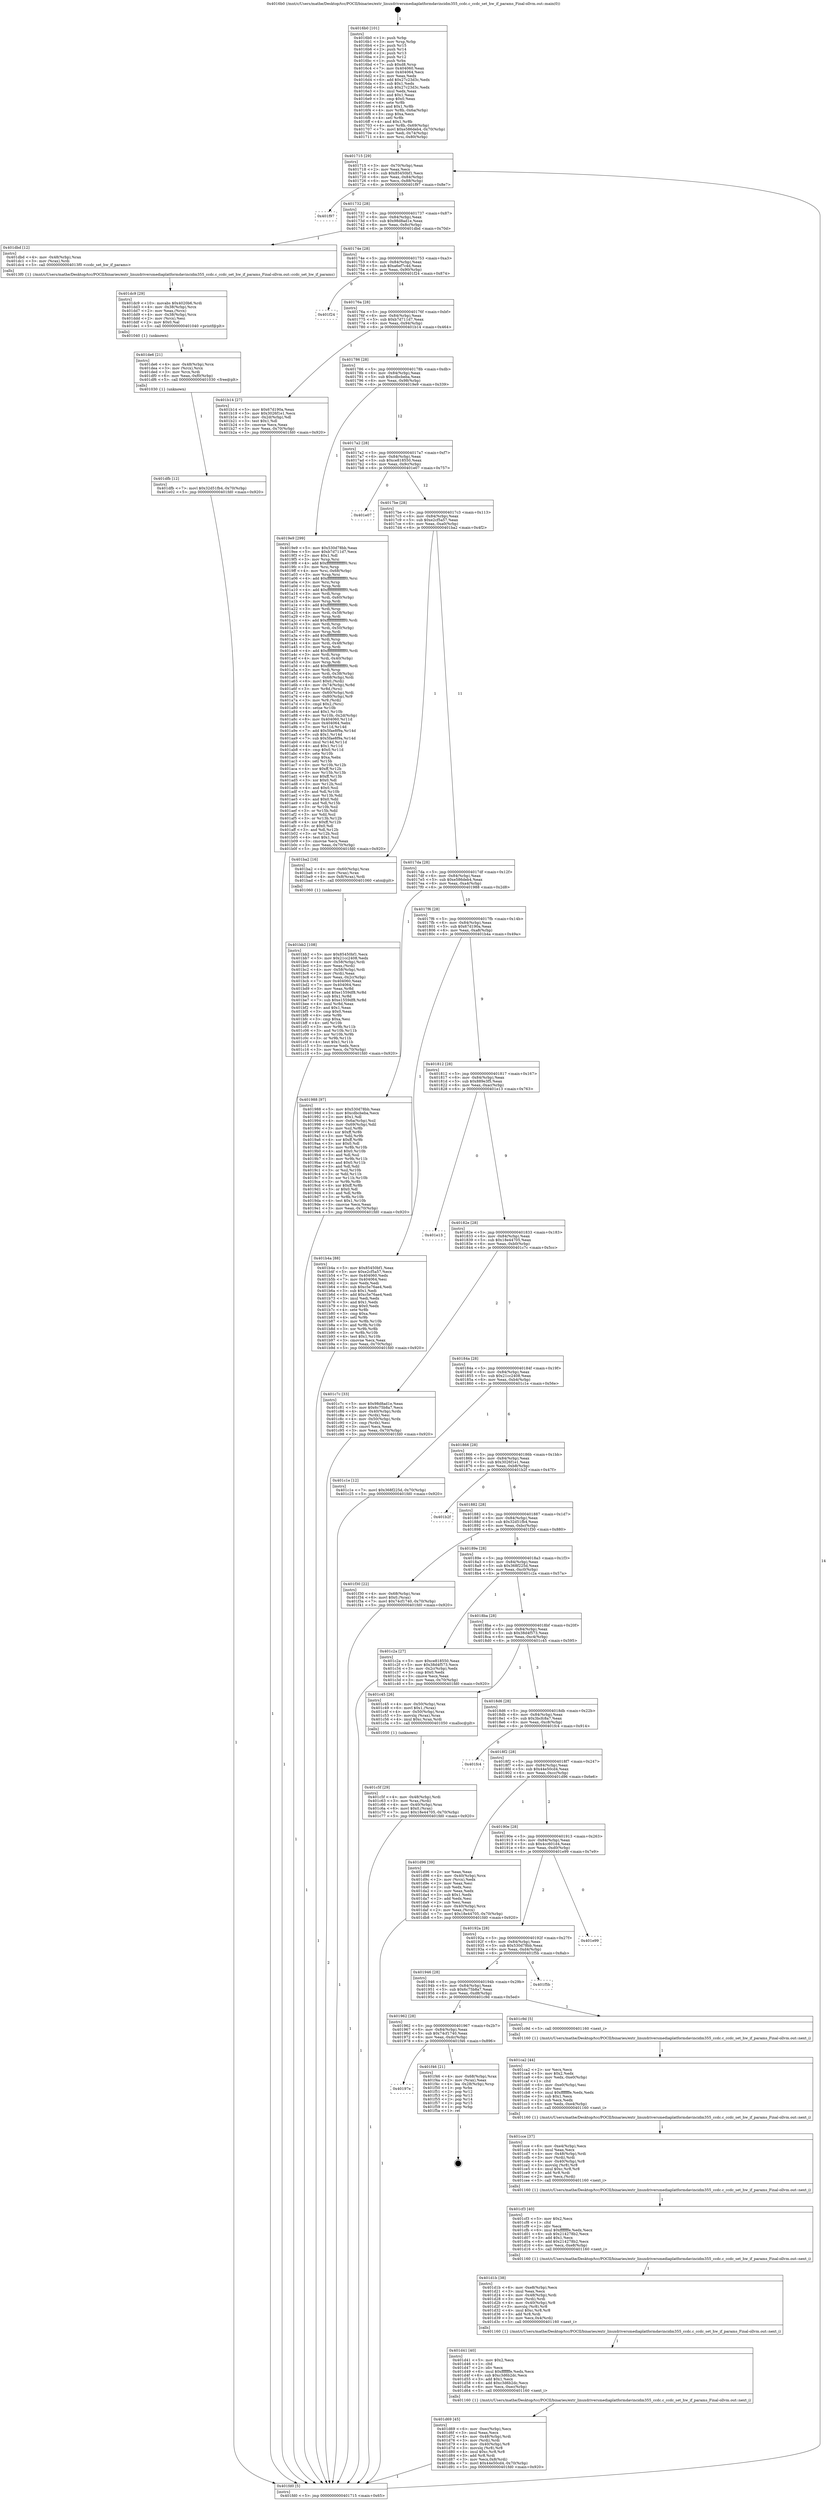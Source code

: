 digraph "0x4016b0" {
  label = "0x4016b0 (/mnt/c/Users/mathe/Desktop/tcc/POCII/binaries/extr_linuxdriversmediaplatformdavincidm355_ccdc.c_ccdc_set_hw_if_params_Final-ollvm.out::main(0))"
  labelloc = "t"
  node[shape=record]

  Entry [label="",width=0.3,height=0.3,shape=circle,fillcolor=black,style=filled]
  "0x401715" [label="{
     0x401715 [29]\l
     | [instrs]\l
     &nbsp;&nbsp;0x401715 \<+3\>: mov -0x70(%rbp),%eax\l
     &nbsp;&nbsp;0x401718 \<+2\>: mov %eax,%ecx\l
     &nbsp;&nbsp;0x40171a \<+6\>: sub $0x85450bf1,%ecx\l
     &nbsp;&nbsp;0x401720 \<+6\>: mov %eax,-0x84(%rbp)\l
     &nbsp;&nbsp;0x401726 \<+6\>: mov %ecx,-0x88(%rbp)\l
     &nbsp;&nbsp;0x40172c \<+6\>: je 0000000000401f97 \<main+0x8e7\>\l
  }"]
  "0x401f97" [label="{
     0x401f97\l
  }", style=dashed]
  "0x401732" [label="{
     0x401732 [28]\l
     | [instrs]\l
     &nbsp;&nbsp;0x401732 \<+5\>: jmp 0000000000401737 \<main+0x87\>\l
     &nbsp;&nbsp;0x401737 \<+6\>: mov -0x84(%rbp),%eax\l
     &nbsp;&nbsp;0x40173d \<+5\>: sub $0x98d8ad1e,%eax\l
     &nbsp;&nbsp;0x401742 \<+6\>: mov %eax,-0x8c(%rbp)\l
     &nbsp;&nbsp;0x401748 \<+6\>: je 0000000000401dbd \<main+0x70d\>\l
  }"]
  Exit [label="",width=0.3,height=0.3,shape=circle,fillcolor=black,style=filled,peripheries=2]
  "0x401dbd" [label="{
     0x401dbd [12]\l
     | [instrs]\l
     &nbsp;&nbsp;0x401dbd \<+4\>: mov -0x48(%rbp),%rax\l
     &nbsp;&nbsp;0x401dc1 \<+3\>: mov (%rax),%rdi\l
     &nbsp;&nbsp;0x401dc4 \<+5\>: call 00000000004013f0 \<ccdc_set_hw_if_params\>\l
     | [calls]\l
     &nbsp;&nbsp;0x4013f0 \{1\} (/mnt/c/Users/mathe/Desktop/tcc/POCII/binaries/extr_linuxdriversmediaplatformdavincidm355_ccdc.c_ccdc_set_hw_if_params_Final-ollvm.out::ccdc_set_hw_if_params)\l
  }"]
  "0x40174e" [label="{
     0x40174e [28]\l
     | [instrs]\l
     &nbsp;&nbsp;0x40174e \<+5\>: jmp 0000000000401753 \<main+0xa3\>\l
     &nbsp;&nbsp;0x401753 \<+6\>: mov -0x84(%rbp),%eax\l
     &nbsp;&nbsp;0x401759 \<+5\>: sub $0xa6ef7c4d,%eax\l
     &nbsp;&nbsp;0x40175e \<+6\>: mov %eax,-0x90(%rbp)\l
     &nbsp;&nbsp;0x401764 \<+6\>: je 0000000000401f24 \<main+0x874\>\l
  }"]
  "0x40197e" [label="{
     0x40197e\l
  }", style=dashed]
  "0x401f24" [label="{
     0x401f24\l
  }", style=dashed]
  "0x40176a" [label="{
     0x40176a [28]\l
     | [instrs]\l
     &nbsp;&nbsp;0x40176a \<+5\>: jmp 000000000040176f \<main+0xbf\>\l
     &nbsp;&nbsp;0x40176f \<+6\>: mov -0x84(%rbp),%eax\l
     &nbsp;&nbsp;0x401775 \<+5\>: sub $0xb7d711d7,%eax\l
     &nbsp;&nbsp;0x40177a \<+6\>: mov %eax,-0x94(%rbp)\l
     &nbsp;&nbsp;0x401780 \<+6\>: je 0000000000401b14 \<main+0x464\>\l
  }"]
  "0x401f46" [label="{
     0x401f46 [21]\l
     | [instrs]\l
     &nbsp;&nbsp;0x401f46 \<+4\>: mov -0x68(%rbp),%rax\l
     &nbsp;&nbsp;0x401f4a \<+2\>: mov (%rax),%eax\l
     &nbsp;&nbsp;0x401f4c \<+4\>: lea -0x28(%rbp),%rsp\l
     &nbsp;&nbsp;0x401f50 \<+1\>: pop %rbx\l
     &nbsp;&nbsp;0x401f51 \<+2\>: pop %r12\l
     &nbsp;&nbsp;0x401f53 \<+2\>: pop %r13\l
     &nbsp;&nbsp;0x401f55 \<+2\>: pop %r14\l
     &nbsp;&nbsp;0x401f57 \<+2\>: pop %r15\l
     &nbsp;&nbsp;0x401f59 \<+1\>: pop %rbp\l
     &nbsp;&nbsp;0x401f5a \<+1\>: ret\l
  }"]
  "0x401b14" [label="{
     0x401b14 [27]\l
     | [instrs]\l
     &nbsp;&nbsp;0x401b14 \<+5\>: mov $0x67d190a,%eax\l
     &nbsp;&nbsp;0x401b19 \<+5\>: mov $0x3026f1e1,%ecx\l
     &nbsp;&nbsp;0x401b1e \<+3\>: mov -0x2d(%rbp),%dl\l
     &nbsp;&nbsp;0x401b21 \<+3\>: test $0x1,%dl\l
     &nbsp;&nbsp;0x401b24 \<+3\>: cmovne %ecx,%eax\l
     &nbsp;&nbsp;0x401b27 \<+3\>: mov %eax,-0x70(%rbp)\l
     &nbsp;&nbsp;0x401b2a \<+5\>: jmp 0000000000401fd0 \<main+0x920\>\l
  }"]
  "0x401786" [label="{
     0x401786 [28]\l
     | [instrs]\l
     &nbsp;&nbsp;0x401786 \<+5\>: jmp 000000000040178b \<main+0xdb\>\l
     &nbsp;&nbsp;0x40178b \<+6\>: mov -0x84(%rbp),%eax\l
     &nbsp;&nbsp;0x401791 \<+5\>: sub $0xcdbcbeba,%eax\l
     &nbsp;&nbsp;0x401796 \<+6\>: mov %eax,-0x98(%rbp)\l
     &nbsp;&nbsp;0x40179c \<+6\>: je 00000000004019e9 \<main+0x339\>\l
  }"]
  "0x401dfb" [label="{
     0x401dfb [12]\l
     | [instrs]\l
     &nbsp;&nbsp;0x401dfb \<+7\>: movl $0x32d51fb4,-0x70(%rbp)\l
     &nbsp;&nbsp;0x401e02 \<+5\>: jmp 0000000000401fd0 \<main+0x920\>\l
  }"]
  "0x4019e9" [label="{
     0x4019e9 [299]\l
     | [instrs]\l
     &nbsp;&nbsp;0x4019e9 \<+5\>: mov $0x530d78bb,%eax\l
     &nbsp;&nbsp;0x4019ee \<+5\>: mov $0xb7d711d7,%ecx\l
     &nbsp;&nbsp;0x4019f3 \<+2\>: mov $0x1,%dl\l
     &nbsp;&nbsp;0x4019f5 \<+3\>: mov %rsp,%rsi\l
     &nbsp;&nbsp;0x4019f8 \<+4\>: add $0xfffffffffffffff0,%rsi\l
     &nbsp;&nbsp;0x4019fc \<+3\>: mov %rsi,%rsp\l
     &nbsp;&nbsp;0x4019ff \<+4\>: mov %rsi,-0x68(%rbp)\l
     &nbsp;&nbsp;0x401a03 \<+3\>: mov %rsp,%rsi\l
     &nbsp;&nbsp;0x401a06 \<+4\>: add $0xfffffffffffffff0,%rsi\l
     &nbsp;&nbsp;0x401a0a \<+3\>: mov %rsi,%rsp\l
     &nbsp;&nbsp;0x401a0d \<+3\>: mov %rsp,%rdi\l
     &nbsp;&nbsp;0x401a10 \<+4\>: add $0xfffffffffffffff0,%rdi\l
     &nbsp;&nbsp;0x401a14 \<+3\>: mov %rdi,%rsp\l
     &nbsp;&nbsp;0x401a17 \<+4\>: mov %rdi,-0x60(%rbp)\l
     &nbsp;&nbsp;0x401a1b \<+3\>: mov %rsp,%rdi\l
     &nbsp;&nbsp;0x401a1e \<+4\>: add $0xfffffffffffffff0,%rdi\l
     &nbsp;&nbsp;0x401a22 \<+3\>: mov %rdi,%rsp\l
     &nbsp;&nbsp;0x401a25 \<+4\>: mov %rdi,-0x58(%rbp)\l
     &nbsp;&nbsp;0x401a29 \<+3\>: mov %rsp,%rdi\l
     &nbsp;&nbsp;0x401a2c \<+4\>: add $0xfffffffffffffff0,%rdi\l
     &nbsp;&nbsp;0x401a30 \<+3\>: mov %rdi,%rsp\l
     &nbsp;&nbsp;0x401a33 \<+4\>: mov %rdi,-0x50(%rbp)\l
     &nbsp;&nbsp;0x401a37 \<+3\>: mov %rsp,%rdi\l
     &nbsp;&nbsp;0x401a3a \<+4\>: add $0xfffffffffffffff0,%rdi\l
     &nbsp;&nbsp;0x401a3e \<+3\>: mov %rdi,%rsp\l
     &nbsp;&nbsp;0x401a41 \<+4\>: mov %rdi,-0x48(%rbp)\l
     &nbsp;&nbsp;0x401a45 \<+3\>: mov %rsp,%rdi\l
     &nbsp;&nbsp;0x401a48 \<+4\>: add $0xfffffffffffffff0,%rdi\l
     &nbsp;&nbsp;0x401a4c \<+3\>: mov %rdi,%rsp\l
     &nbsp;&nbsp;0x401a4f \<+4\>: mov %rdi,-0x40(%rbp)\l
     &nbsp;&nbsp;0x401a53 \<+3\>: mov %rsp,%rdi\l
     &nbsp;&nbsp;0x401a56 \<+4\>: add $0xfffffffffffffff0,%rdi\l
     &nbsp;&nbsp;0x401a5a \<+3\>: mov %rdi,%rsp\l
     &nbsp;&nbsp;0x401a5d \<+4\>: mov %rdi,-0x38(%rbp)\l
     &nbsp;&nbsp;0x401a61 \<+4\>: mov -0x68(%rbp),%rdi\l
     &nbsp;&nbsp;0x401a65 \<+6\>: movl $0x0,(%rdi)\l
     &nbsp;&nbsp;0x401a6b \<+4\>: mov -0x74(%rbp),%r8d\l
     &nbsp;&nbsp;0x401a6f \<+3\>: mov %r8d,(%rsi)\l
     &nbsp;&nbsp;0x401a72 \<+4\>: mov -0x60(%rbp),%rdi\l
     &nbsp;&nbsp;0x401a76 \<+4\>: mov -0x80(%rbp),%r9\l
     &nbsp;&nbsp;0x401a7a \<+3\>: mov %r9,(%rdi)\l
     &nbsp;&nbsp;0x401a7d \<+3\>: cmpl $0x2,(%rsi)\l
     &nbsp;&nbsp;0x401a80 \<+4\>: setne %r10b\l
     &nbsp;&nbsp;0x401a84 \<+4\>: and $0x1,%r10b\l
     &nbsp;&nbsp;0x401a88 \<+4\>: mov %r10b,-0x2d(%rbp)\l
     &nbsp;&nbsp;0x401a8c \<+8\>: mov 0x404060,%r11d\l
     &nbsp;&nbsp;0x401a94 \<+7\>: mov 0x404064,%ebx\l
     &nbsp;&nbsp;0x401a9b \<+3\>: mov %r11d,%r14d\l
     &nbsp;&nbsp;0x401a9e \<+7\>: add $0x5fae8f9a,%r14d\l
     &nbsp;&nbsp;0x401aa5 \<+4\>: sub $0x1,%r14d\l
     &nbsp;&nbsp;0x401aa9 \<+7\>: sub $0x5fae8f9a,%r14d\l
     &nbsp;&nbsp;0x401ab0 \<+4\>: imul %r14d,%r11d\l
     &nbsp;&nbsp;0x401ab4 \<+4\>: and $0x1,%r11d\l
     &nbsp;&nbsp;0x401ab8 \<+4\>: cmp $0x0,%r11d\l
     &nbsp;&nbsp;0x401abc \<+4\>: sete %r10b\l
     &nbsp;&nbsp;0x401ac0 \<+3\>: cmp $0xa,%ebx\l
     &nbsp;&nbsp;0x401ac3 \<+4\>: setl %r15b\l
     &nbsp;&nbsp;0x401ac7 \<+3\>: mov %r10b,%r12b\l
     &nbsp;&nbsp;0x401aca \<+4\>: xor $0xff,%r12b\l
     &nbsp;&nbsp;0x401ace \<+3\>: mov %r15b,%r13b\l
     &nbsp;&nbsp;0x401ad1 \<+4\>: xor $0xff,%r13b\l
     &nbsp;&nbsp;0x401ad5 \<+3\>: xor $0x0,%dl\l
     &nbsp;&nbsp;0x401ad8 \<+3\>: mov %r12b,%sil\l
     &nbsp;&nbsp;0x401adb \<+4\>: and $0x0,%sil\l
     &nbsp;&nbsp;0x401adf \<+3\>: and %dl,%r10b\l
     &nbsp;&nbsp;0x401ae2 \<+3\>: mov %r13b,%dil\l
     &nbsp;&nbsp;0x401ae5 \<+4\>: and $0x0,%dil\l
     &nbsp;&nbsp;0x401ae9 \<+3\>: and %dl,%r15b\l
     &nbsp;&nbsp;0x401aec \<+3\>: or %r10b,%sil\l
     &nbsp;&nbsp;0x401aef \<+3\>: or %r15b,%dil\l
     &nbsp;&nbsp;0x401af2 \<+3\>: xor %dil,%sil\l
     &nbsp;&nbsp;0x401af5 \<+3\>: or %r13b,%r12b\l
     &nbsp;&nbsp;0x401af8 \<+4\>: xor $0xff,%r12b\l
     &nbsp;&nbsp;0x401afc \<+3\>: or $0x0,%dl\l
     &nbsp;&nbsp;0x401aff \<+3\>: and %dl,%r12b\l
     &nbsp;&nbsp;0x401b02 \<+3\>: or %r12b,%sil\l
     &nbsp;&nbsp;0x401b05 \<+4\>: test $0x1,%sil\l
     &nbsp;&nbsp;0x401b09 \<+3\>: cmovne %ecx,%eax\l
     &nbsp;&nbsp;0x401b0c \<+3\>: mov %eax,-0x70(%rbp)\l
     &nbsp;&nbsp;0x401b0f \<+5\>: jmp 0000000000401fd0 \<main+0x920\>\l
  }"]
  "0x4017a2" [label="{
     0x4017a2 [28]\l
     | [instrs]\l
     &nbsp;&nbsp;0x4017a2 \<+5\>: jmp 00000000004017a7 \<main+0xf7\>\l
     &nbsp;&nbsp;0x4017a7 \<+6\>: mov -0x84(%rbp),%eax\l
     &nbsp;&nbsp;0x4017ad \<+5\>: sub $0xce818550,%eax\l
     &nbsp;&nbsp;0x4017b2 \<+6\>: mov %eax,-0x9c(%rbp)\l
     &nbsp;&nbsp;0x4017b8 \<+6\>: je 0000000000401e07 \<main+0x757\>\l
  }"]
  "0x401de6" [label="{
     0x401de6 [21]\l
     | [instrs]\l
     &nbsp;&nbsp;0x401de6 \<+4\>: mov -0x48(%rbp),%rcx\l
     &nbsp;&nbsp;0x401dea \<+3\>: mov (%rcx),%rcx\l
     &nbsp;&nbsp;0x401ded \<+3\>: mov %rcx,%rdi\l
     &nbsp;&nbsp;0x401df0 \<+6\>: mov %eax,-0xf0(%rbp)\l
     &nbsp;&nbsp;0x401df6 \<+5\>: call 0000000000401030 \<free@plt\>\l
     | [calls]\l
     &nbsp;&nbsp;0x401030 \{1\} (unknown)\l
  }"]
  "0x401e07" [label="{
     0x401e07\l
  }", style=dashed]
  "0x4017be" [label="{
     0x4017be [28]\l
     | [instrs]\l
     &nbsp;&nbsp;0x4017be \<+5\>: jmp 00000000004017c3 \<main+0x113\>\l
     &nbsp;&nbsp;0x4017c3 \<+6\>: mov -0x84(%rbp),%eax\l
     &nbsp;&nbsp;0x4017c9 \<+5\>: sub $0xe2cf5a57,%eax\l
     &nbsp;&nbsp;0x4017ce \<+6\>: mov %eax,-0xa0(%rbp)\l
     &nbsp;&nbsp;0x4017d4 \<+6\>: je 0000000000401ba2 \<main+0x4f2\>\l
  }"]
  "0x401dc9" [label="{
     0x401dc9 [29]\l
     | [instrs]\l
     &nbsp;&nbsp;0x401dc9 \<+10\>: movabs $0x4020b6,%rdi\l
     &nbsp;&nbsp;0x401dd3 \<+4\>: mov -0x38(%rbp),%rcx\l
     &nbsp;&nbsp;0x401dd7 \<+2\>: mov %eax,(%rcx)\l
     &nbsp;&nbsp;0x401dd9 \<+4\>: mov -0x38(%rbp),%rcx\l
     &nbsp;&nbsp;0x401ddd \<+2\>: mov (%rcx),%esi\l
     &nbsp;&nbsp;0x401ddf \<+2\>: mov $0x0,%al\l
     &nbsp;&nbsp;0x401de1 \<+5\>: call 0000000000401040 \<printf@plt\>\l
     | [calls]\l
     &nbsp;&nbsp;0x401040 \{1\} (unknown)\l
  }"]
  "0x401ba2" [label="{
     0x401ba2 [16]\l
     | [instrs]\l
     &nbsp;&nbsp;0x401ba2 \<+4\>: mov -0x60(%rbp),%rax\l
     &nbsp;&nbsp;0x401ba6 \<+3\>: mov (%rax),%rax\l
     &nbsp;&nbsp;0x401ba9 \<+4\>: mov 0x8(%rax),%rdi\l
     &nbsp;&nbsp;0x401bad \<+5\>: call 0000000000401060 \<atoi@plt\>\l
     | [calls]\l
     &nbsp;&nbsp;0x401060 \{1\} (unknown)\l
  }"]
  "0x4017da" [label="{
     0x4017da [28]\l
     | [instrs]\l
     &nbsp;&nbsp;0x4017da \<+5\>: jmp 00000000004017df \<main+0x12f\>\l
     &nbsp;&nbsp;0x4017df \<+6\>: mov -0x84(%rbp),%eax\l
     &nbsp;&nbsp;0x4017e5 \<+5\>: sub $0xe586deb4,%eax\l
     &nbsp;&nbsp;0x4017ea \<+6\>: mov %eax,-0xa4(%rbp)\l
     &nbsp;&nbsp;0x4017f0 \<+6\>: je 0000000000401988 \<main+0x2d8\>\l
  }"]
  "0x401d69" [label="{
     0x401d69 [45]\l
     | [instrs]\l
     &nbsp;&nbsp;0x401d69 \<+6\>: mov -0xec(%rbp),%ecx\l
     &nbsp;&nbsp;0x401d6f \<+3\>: imul %eax,%ecx\l
     &nbsp;&nbsp;0x401d72 \<+4\>: mov -0x48(%rbp),%rdi\l
     &nbsp;&nbsp;0x401d76 \<+3\>: mov (%rdi),%rdi\l
     &nbsp;&nbsp;0x401d79 \<+4\>: mov -0x40(%rbp),%r8\l
     &nbsp;&nbsp;0x401d7d \<+3\>: movslq (%r8),%r8\l
     &nbsp;&nbsp;0x401d80 \<+4\>: imul $0xc,%r8,%r8\l
     &nbsp;&nbsp;0x401d84 \<+3\>: add %r8,%rdi\l
     &nbsp;&nbsp;0x401d87 \<+3\>: mov %ecx,0x8(%rdi)\l
     &nbsp;&nbsp;0x401d8a \<+7\>: movl $0x44e50cd4,-0x70(%rbp)\l
     &nbsp;&nbsp;0x401d91 \<+5\>: jmp 0000000000401fd0 \<main+0x920\>\l
  }"]
  "0x401988" [label="{
     0x401988 [97]\l
     | [instrs]\l
     &nbsp;&nbsp;0x401988 \<+5\>: mov $0x530d78bb,%eax\l
     &nbsp;&nbsp;0x40198d \<+5\>: mov $0xcdbcbeba,%ecx\l
     &nbsp;&nbsp;0x401992 \<+2\>: mov $0x1,%dl\l
     &nbsp;&nbsp;0x401994 \<+4\>: mov -0x6a(%rbp),%sil\l
     &nbsp;&nbsp;0x401998 \<+4\>: mov -0x69(%rbp),%dil\l
     &nbsp;&nbsp;0x40199c \<+3\>: mov %sil,%r8b\l
     &nbsp;&nbsp;0x40199f \<+4\>: xor $0xff,%r8b\l
     &nbsp;&nbsp;0x4019a3 \<+3\>: mov %dil,%r9b\l
     &nbsp;&nbsp;0x4019a6 \<+4\>: xor $0xff,%r9b\l
     &nbsp;&nbsp;0x4019aa \<+3\>: xor $0x0,%dl\l
     &nbsp;&nbsp;0x4019ad \<+3\>: mov %r8b,%r10b\l
     &nbsp;&nbsp;0x4019b0 \<+4\>: and $0x0,%r10b\l
     &nbsp;&nbsp;0x4019b4 \<+3\>: and %dl,%sil\l
     &nbsp;&nbsp;0x4019b7 \<+3\>: mov %r9b,%r11b\l
     &nbsp;&nbsp;0x4019ba \<+4\>: and $0x0,%r11b\l
     &nbsp;&nbsp;0x4019be \<+3\>: and %dl,%dil\l
     &nbsp;&nbsp;0x4019c1 \<+3\>: or %sil,%r10b\l
     &nbsp;&nbsp;0x4019c4 \<+3\>: or %dil,%r11b\l
     &nbsp;&nbsp;0x4019c7 \<+3\>: xor %r11b,%r10b\l
     &nbsp;&nbsp;0x4019ca \<+3\>: or %r9b,%r8b\l
     &nbsp;&nbsp;0x4019cd \<+4\>: xor $0xff,%r8b\l
     &nbsp;&nbsp;0x4019d1 \<+3\>: or $0x0,%dl\l
     &nbsp;&nbsp;0x4019d4 \<+3\>: and %dl,%r8b\l
     &nbsp;&nbsp;0x4019d7 \<+3\>: or %r8b,%r10b\l
     &nbsp;&nbsp;0x4019da \<+4\>: test $0x1,%r10b\l
     &nbsp;&nbsp;0x4019de \<+3\>: cmovne %ecx,%eax\l
     &nbsp;&nbsp;0x4019e1 \<+3\>: mov %eax,-0x70(%rbp)\l
     &nbsp;&nbsp;0x4019e4 \<+5\>: jmp 0000000000401fd0 \<main+0x920\>\l
  }"]
  "0x4017f6" [label="{
     0x4017f6 [28]\l
     | [instrs]\l
     &nbsp;&nbsp;0x4017f6 \<+5\>: jmp 00000000004017fb \<main+0x14b\>\l
     &nbsp;&nbsp;0x4017fb \<+6\>: mov -0x84(%rbp),%eax\l
     &nbsp;&nbsp;0x401801 \<+5\>: sub $0x67d190a,%eax\l
     &nbsp;&nbsp;0x401806 \<+6\>: mov %eax,-0xa8(%rbp)\l
     &nbsp;&nbsp;0x40180c \<+6\>: je 0000000000401b4a \<main+0x49a\>\l
  }"]
  "0x401fd0" [label="{
     0x401fd0 [5]\l
     | [instrs]\l
     &nbsp;&nbsp;0x401fd0 \<+5\>: jmp 0000000000401715 \<main+0x65\>\l
  }"]
  "0x4016b0" [label="{
     0x4016b0 [101]\l
     | [instrs]\l
     &nbsp;&nbsp;0x4016b0 \<+1\>: push %rbp\l
     &nbsp;&nbsp;0x4016b1 \<+3\>: mov %rsp,%rbp\l
     &nbsp;&nbsp;0x4016b4 \<+2\>: push %r15\l
     &nbsp;&nbsp;0x4016b6 \<+2\>: push %r14\l
     &nbsp;&nbsp;0x4016b8 \<+2\>: push %r13\l
     &nbsp;&nbsp;0x4016ba \<+2\>: push %r12\l
     &nbsp;&nbsp;0x4016bc \<+1\>: push %rbx\l
     &nbsp;&nbsp;0x4016bd \<+7\>: sub $0xd8,%rsp\l
     &nbsp;&nbsp;0x4016c4 \<+7\>: mov 0x404060,%eax\l
     &nbsp;&nbsp;0x4016cb \<+7\>: mov 0x404064,%ecx\l
     &nbsp;&nbsp;0x4016d2 \<+2\>: mov %eax,%edx\l
     &nbsp;&nbsp;0x4016d4 \<+6\>: add $0x27c23d3c,%edx\l
     &nbsp;&nbsp;0x4016da \<+3\>: sub $0x1,%edx\l
     &nbsp;&nbsp;0x4016dd \<+6\>: sub $0x27c23d3c,%edx\l
     &nbsp;&nbsp;0x4016e3 \<+3\>: imul %edx,%eax\l
     &nbsp;&nbsp;0x4016e6 \<+3\>: and $0x1,%eax\l
     &nbsp;&nbsp;0x4016e9 \<+3\>: cmp $0x0,%eax\l
     &nbsp;&nbsp;0x4016ec \<+4\>: sete %r8b\l
     &nbsp;&nbsp;0x4016f0 \<+4\>: and $0x1,%r8b\l
     &nbsp;&nbsp;0x4016f4 \<+4\>: mov %r8b,-0x6a(%rbp)\l
     &nbsp;&nbsp;0x4016f8 \<+3\>: cmp $0xa,%ecx\l
     &nbsp;&nbsp;0x4016fb \<+4\>: setl %r8b\l
     &nbsp;&nbsp;0x4016ff \<+4\>: and $0x1,%r8b\l
     &nbsp;&nbsp;0x401703 \<+4\>: mov %r8b,-0x69(%rbp)\l
     &nbsp;&nbsp;0x401707 \<+7\>: movl $0xe586deb4,-0x70(%rbp)\l
     &nbsp;&nbsp;0x40170e \<+3\>: mov %edi,-0x74(%rbp)\l
     &nbsp;&nbsp;0x401711 \<+4\>: mov %rsi,-0x80(%rbp)\l
  }"]
  "0x401d41" [label="{
     0x401d41 [40]\l
     | [instrs]\l
     &nbsp;&nbsp;0x401d41 \<+5\>: mov $0x2,%ecx\l
     &nbsp;&nbsp;0x401d46 \<+1\>: cltd\l
     &nbsp;&nbsp;0x401d47 \<+2\>: idiv %ecx\l
     &nbsp;&nbsp;0x401d49 \<+6\>: imul $0xfffffffe,%edx,%ecx\l
     &nbsp;&nbsp;0x401d4f \<+6\>: sub $0xc3d6b2dc,%ecx\l
     &nbsp;&nbsp;0x401d55 \<+3\>: add $0x1,%ecx\l
     &nbsp;&nbsp;0x401d58 \<+6\>: add $0xc3d6b2dc,%ecx\l
     &nbsp;&nbsp;0x401d5e \<+6\>: mov %ecx,-0xec(%rbp)\l
     &nbsp;&nbsp;0x401d64 \<+5\>: call 0000000000401160 \<next_i\>\l
     | [calls]\l
     &nbsp;&nbsp;0x401160 \{1\} (/mnt/c/Users/mathe/Desktop/tcc/POCII/binaries/extr_linuxdriversmediaplatformdavincidm355_ccdc.c_ccdc_set_hw_if_params_Final-ollvm.out::next_i)\l
  }"]
  "0x401d1b" [label="{
     0x401d1b [38]\l
     | [instrs]\l
     &nbsp;&nbsp;0x401d1b \<+6\>: mov -0xe8(%rbp),%ecx\l
     &nbsp;&nbsp;0x401d21 \<+3\>: imul %eax,%ecx\l
     &nbsp;&nbsp;0x401d24 \<+4\>: mov -0x48(%rbp),%rdi\l
     &nbsp;&nbsp;0x401d28 \<+3\>: mov (%rdi),%rdi\l
     &nbsp;&nbsp;0x401d2b \<+4\>: mov -0x40(%rbp),%r8\l
     &nbsp;&nbsp;0x401d2f \<+3\>: movslq (%r8),%r8\l
     &nbsp;&nbsp;0x401d32 \<+4\>: imul $0xc,%r8,%r8\l
     &nbsp;&nbsp;0x401d36 \<+3\>: add %r8,%rdi\l
     &nbsp;&nbsp;0x401d39 \<+3\>: mov %ecx,0x4(%rdi)\l
     &nbsp;&nbsp;0x401d3c \<+5\>: call 0000000000401160 \<next_i\>\l
     | [calls]\l
     &nbsp;&nbsp;0x401160 \{1\} (/mnt/c/Users/mathe/Desktop/tcc/POCII/binaries/extr_linuxdriversmediaplatformdavincidm355_ccdc.c_ccdc_set_hw_if_params_Final-ollvm.out::next_i)\l
  }"]
  "0x401b4a" [label="{
     0x401b4a [88]\l
     | [instrs]\l
     &nbsp;&nbsp;0x401b4a \<+5\>: mov $0x85450bf1,%eax\l
     &nbsp;&nbsp;0x401b4f \<+5\>: mov $0xe2cf5a57,%ecx\l
     &nbsp;&nbsp;0x401b54 \<+7\>: mov 0x404060,%edx\l
     &nbsp;&nbsp;0x401b5b \<+7\>: mov 0x404064,%esi\l
     &nbsp;&nbsp;0x401b62 \<+2\>: mov %edx,%edi\l
     &nbsp;&nbsp;0x401b64 \<+6\>: sub $0xc5e76ae4,%edi\l
     &nbsp;&nbsp;0x401b6a \<+3\>: sub $0x1,%edi\l
     &nbsp;&nbsp;0x401b6d \<+6\>: add $0xc5e76ae4,%edi\l
     &nbsp;&nbsp;0x401b73 \<+3\>: imul %edi,%edx\l
     &nbsp;&nbsp;0x401b76 \<+3\>: and $0x1,%edx\l
     &nbsp;&nbsp;0x401b79 \<+3\>: cmp $0x0,%edx\l
     &nbsp;&nbsp;0x401b7c \<+4\>: sete %r8b\l
     &nbsp;&nbsp;0x401b80 \<+3\>: cmp $0xa,%esi\l
     &nbsp;&nbsp;0x401b83 \<+4\>: setl %r9b\l
     &nbsp;&nbsp;0x401b87 \<+3\>: mov %r8b,%r10b\l
     &nbsp;&nbsp;0x401b8a \<+3\>: and %r9b,%r10b\l
     &nbsp;&nbsp;0x401b8d \<+3\>: xor %r9b,%r8b\l
     &nbsp;&nbsp;0x401b90 \<+3\>: or %r8b,%r10b\l
     &nbsp;&nbsp;0x401b93 \<+4\>: test $0x1,%r10b\l
     &nbsp;&nbsp;0x401b97 \<+3\>: cmovne %ecx,%eax\l
     &nbsp;&nbsp;0x401b9a \<+3\>: mov %eax,-0x70(%rbp)\l
     &nbsp;&nbsp;0x401b9d \<+5\>: jmp 0000000000401fd0 \<main+0x920\>\l
  }"]
  "0x401812" [label="{
     0x401812 [28]\l
     | [instrs]\l
     &nbsp;&nbsp;0x401812 \<+5\>: jmp 0000000000401817 \<main+0x167\>\l
     &nbsp;&nbsp;0x401817 \<+6\>: mov -0x84(%rbp),%eax\l
     &nbsp;&nbsp;0x40181d \<+5\>: sub $0x889e3f5,%eax\l
     &nbsp;&nbsp;0x401822 \<+6\>: mov %eax,-0xac(%rbp)\l
     &nbsp;&nbsp;0x401828 \<+6\>: je 0000000000401e13 \<main+0x763\>\l
  }"]
  "0x401bb2" [label="{
     0x401bb2 [108]\l
     | [instrs]\l
     &nbsp;&nbsp;0x401bb2 \<+5\>: mov $0x85450bf1,%ecx\l
     &nbsp;&nbsp;0x401bb7 \<+5\>: mov $0x21cc2408,%edx\l
     &nbsp;&nbsp;0x401bbc \<+4\>: mov -0x58(%rbp),%rdi\l
     &nbsp;&nbsp;0x401bc0 \<+2\>: mov %eax,(%rdi)\l
     &nbsp;&nbsp;0x401bc2 \<+4\>: mov -0x58(%rbp),%rdi\l
     &nbsp;&nbsp;0x401bc6 \<+2\>: mov (%rdi),%eax\l
     &nbsp;&nbsp;0x401bc8 \<+3\>: mov %eax,-0x2c(%rbp)\l
     &nbsp;&nbsp;0x401bcb \<+7\>: mov 0x404060,%eax\l
     &nbsp;&nbsp;0x401bd2 \<+7\>: mov 0x404064,%esi\l
     &nbsp;&nbsp;0x401bd9 \<+3\>: mov %eax,%r8d\l
     &nbsp;&nbsp;0x401bdc \<+7\>: add $0xe1559df8,%r8d\l
     &nbsp;&nbsp;0x401be3 \<+4\>: sub $0x1,%r8d\l
     &nbsp;&nbsp;0x401be7 \<+7\>: sub $0xe1559df8,%r8d\l
     &nbsp;&nbsp;0x401bee \<+4\>: imul %r8d,%eax\l
     &nbsp;&nbsp;0x401bf2 \<+3\>: and $0x1,%eax\l
     &nbsp;&nbsp;0x401bf5 \<+3\>: cmp $0x0,%eax\l
     &nbsp;&nbsp;0x401bf8 \<+4\>: sete %r9b\l
     &nbsp;&nbsp;0x401bfc \<+3\>: cmp $0xa,%esi\l
     &nbsp;&nbsp;0x401bff \<+4\>: setl %r10b\l
     &nbsp;&nbsp;0x401c03 \<+3\>: mov %r9b,%r11b\l
     &nbsp;&nbsp;0x401c06 \<+3\>: and %r10b,%r11b\l
     &nbsp;&nbsp;0x401c09 \<+3\>: xor %r10b,%r9b\l
     &nbsp;&nbsp;0x401c0c \<+3\>: or %r9b,%r11b\l
     &nbsp;&nbsp;0x401c0f \<+4\>: test $0x1,%r11b\l
     &nbsp;&nbsp;0x401c13 \<+3\>: cmovne %edx,%ecx\l
     &nbsp;&nbsp;0x401c16 \<+3\>: mov %ecx,-0x70(%rbp)\l
     &nbsp;&nbsp;0x401c19 \<+5\>: jmp 0000000000401fd0 \<main+0x920\>\l
  }"]
  "0x401cf3" [label="{
     0x401cf3 [40]\l
     | [instrs]\l
     &nbsp;&nbsp;0x401cf3 \<+5\>: mov $0x2,%ecx\l
     &nbsp;&nbsp;0x401cf8 \<+1\>: cltd\l
     &nbsp;&nbsp;0x401cf9 \<+2\>: idiv %ecx\l
     &nbsp;&nbsp;0x401cfb \<+6\>: imul $0xfffffffe,%edx,%ecx\l
     &nbsp;&nbsp;0x401d01 \<+6\>: sub $0x214278b2,%ecx\l
     &nbsp;&nbsp;0x401d07 \<+3\>: add $0x1,%ecx\l
     &nbsp;&nbsp;0x401d0a \<+6\>: add $0x214278b2,%ecx\l
     &nbsp;&nbsp;0x401d10 \<+6\>: mov %ecx,-0xe8(%rbp)\l
     &nbsp;&nbsp;0x401d16 \<+5\>: call 0000000000401160 \<next_i\>\l
     | [calls]\l
     &nbsp;&nbsp;0x401160 \{1\} (/mnt/c/Users/mathe/Desktop/tcc/POCII/binaries/extr_linuxdriversmediaplatformdavincidm355_ccdc.c_ccdc_set_hw_if_params_Final-ollvm.out::next_i)\l
  }"]
  "0x401e13" [label="{
     0x401e13\l
  }", style=dashed]
  "0x40182e" [label="{
     0x40182e [28]\l
     | [instrs]\l
     &nbsp;&nbsp;0x40182e \<+5\>: jmp 0000000000401833 \<main+0x183\>\l
     &nbsp;&nbsp;0x401833 \<+6\>: mov -0x84(%rbp),%eax\l
     &nbsp;&nbsp;0x401839 \<+5\>: sub $0x18e44705,%eax\l
     &nbsp;&nbsp;0x40183e \<+6\>: mov %eax,-0xb0(%rbp)\l
     &nbsp;&nbsp;0x401844 \<+6\>: je 0000000000401c7c \<main+0x5cc\>\l
  }"]
  "0x401cce" [label="{
     0x401cce [37]\l
     | [instrs]\l
     &nbsp;&nbsp;0x401cce \<+6\>: mov -0xe4(%rbp),%ecx\l
     &nbsp;&nbsp;0x401cd4 \<+3\>: imul %eax,%ecx\l
     &nbsp;&nbsp;0x401cd7 \<+4\>: mov -0x48(%rbp),%rdi\l
     &nbsp;&nbsp;0x401cdb \<+3\>: mov (%rdi),%rdi\l
     &nbsp;&nbsp;0x401cde \<+4\>: mov -0x40(%rbp),%r8\l
     &nbsp;&nbsp;0x401ce2 \<+3\>: movslq (%r8),%r8\l
     &nbsp;&nbsp;0x401ce5 \<+4\>: imul $0xc,%r8,%r8\l
     &nbsp;&nbsp;0x401ce9 \<+3\>: add %r8,%rdi\l
     &nbsp;&nbsp;0x401cec \<+2\>: mov %ecx,(%rdi)\l
     &nbsp;&nbsp;0x401cee \<+5\>: call 0000000000401160 \<next_i\>\l
     | [calls]\l
     &nbsp;&nbsp;0x401160 \{1\} (/mnt/c/Users/mathe/Desktop/tcc/POCII/binaries/extr_linuxdriversmediaplatformdavincidm355_ccdc.c_ccdc_set_hw_if_params_Final-ollvm.out::next_i)\l
  }"]
  "0x401c7c" [label="{
     0x401c7c [33]\l
     | [instrs]\l
     &nbsp;&nbsp;0x401c7c \<+5\>: mov $0x98d8ad1e,%eax\l
     &nbsp;&nbsp;0x401c81 \<+5\>: mov $0x6c75b8a7,%ecx\l
     &nbsp;&nbsp;0x401c86 \<+4\>: mov -0x40(%rbp),%rdx\l
     &nbsp;&nbsp;0x401c8a \<+2\>: mov (%rdx),%esi\l
     &nbsp;&nbsp;0x401c8c \<+4\>: mov -0x50(%rbp),%rdx\l
     &nbsp;&nbsp;0x401c90 \<+2\>: cmp (%rdx),%esi\l
     &nbsp;&nbsp;0x401c92 \<+3\>: cmovl %ecx,%eax\l
     &nbsp;&nbsp;0x401c95 \<+3\>: mov %eax,-0x70(%rbp)\l
     &nbsp;&nbsp;0x401c98 \<+5\>: jmp 0000000000401fd0 \<main+0x920\>\l
  }"]
  "0x40184a" [label="{
     0x40184a [28]\l
     | [instrs]\l
     &nbsp;&nbsp;0x40184a \<+5\>: jmp 000000000040184f \<main+0x19f\>\l
     &nbsp;&nbsp;0x40184f \<+6\>: mov -0x84(%rbp),%eax\l
     &nbsp;&nbsp;0x401855 \<+5\>: sub $0x21cc2408,%eax\l
     &nbsp;&nbsp;0x40185a \<+6\>: mov %eax,-0xb4(%rbp)\l
     &nbsp;&nbsp;0x401860 \<+6\>: je 0000000000401c1e \<main+0x56e\>\l
  }"]
  "0x401ca2" [label="{
     0x401ca2 [44]\l
     | [instrs]\l
     &nbsp;&nbsp;0x401ca2 \<+2\>: xor %ecx,%ecx\l
     &nbsp;&nbsp;0x401ca4 \<+5\>: mov $0x2,%edx\l
     &nbsp;&nbsp;0x401ca9 \<+6\>: mov %edx,-0xe0(%rbp)\l
     &nbsp;&nbsp;0x401caf \<+1\>: cltd\l
     &nbsp;&nbsp;0x401cb0 \<+6\>: mov -0xe0(%rbp),%esi\l
     &nbsp;&nbsp;0x401cb6 \<+2\>: idiv %esi\l
     &nbsp;&nbsp;0x401cb8 \<+6\>: imul $0xfffffffe,%edx,%edx\l
     &nbsp;&nbsp;0x401cbe \<+3\>: sub $0x1,%ecx\l
     &nbsp;&nbsp;0x401cc1 \<+2\>: sub %ecx,%edx\l
     &nbsp;&nbsp;0x401cc3 \<+6\>: mov %edx,-0xe4(%rbp)\l
     &nbsp;&nbsp;0x401cc9 \<+5\>: call 0000000000401160 \<next_i\>\l
     | [calls]\l
     &nbsp;&nbsp;0x401160 \{1\} (/mnt/c/Users/mathe/Desktop/tcc/POCII/binaries/extr_linuxdriversmediaplatformdavincidm355_ccdc.c_ccdc_set_hw_if_params_Final-ollvm.out::next_i)\l
  }"]
  "0x401c1e" [label="{
     0x401c1e [12]\l
     | [instrs]\l
     &nbsp;&nbsp;0x401c1e \<+7\>: movl $0x368f225d,-0x70(%rbp)\l
     &nbsp;&nbsp;0x401c25 \<+5\>: jmp 0000000000401fd0 \<main+0x920\>\l
  }"]
  "0x401866" [label="{
     0x401866 [28]\l
     | [instrs]\l
     &nbsp;&nbsp;0x401866 \<+5\>: jmp 000000000040186b \<main+0x1bb\>\l
     &nbsp;&nbsp;0x40186b \<+6\>: mov -0x84(%rbp),%eax\l
     &nbsp;&nbsp;0x401871 \<+5\>: sub $0x3026f1e1,%eax\l
     &nbsp;&nbsp;0x401876 \<+6\>: mov %eax,-0xb8(%rbp)\l
     &nbsp;&nbsp;0x40187c \<+6\>: je 0000000000401b2f \<main+0x47f\>\l
  }"]
  "0x401962" [label="{
     0x401962 [28]\l
     | [instrs]\l
     &nbsp;&nbsp;0x401962 \<+5\>: jmp 0000000000401967 \<main+0x2b7\>\l
     &nbsp;&nbsp;0x401967 \<+6\>: mov -0x84(%rbp),%eax\l
     &nbsp;&nbsp;0x40196d \<+5\>: sub $0x74cf1740,%eax\l
     &nbsp;&nbsp;0x401972 \<+6\>: mov %eax,-0xdc(%rbp)\l
     &nbsp;&nbsp;0x401978 \<+6\>: je 0000000000401f46 \<main+0x896\>\l
  }"]
  "0x401b2f" [label="{
     0x401b2f\l
  }", style=dashed]
  "0x401882" [label="{
     0x401882 [28]\l
     | [instrs]\l
     &nbsp;&nbsp;0x401882 \<+5\>: jmp 0000000000401887 \<main+0x1d7\>\l
     &nbsp;&nbsp;0x401887 \<+6\>: mov -0x84(%rbp),%eax\l
     &nbsp;&nbsp;0x40188d \<+5\>: sub $0x32d51fb4,%eax\l
     &nbsp;&nbsp;0x401892 \<+6\>: mov %eax,-0xbc(%rbp)\l
     &nbsp;&nbsp;0x401898 \<+6\>: je 0000000000401f30 \<main+0x880\>\l
  }"]
  "0x401c9d" [label="{
     0x401c9d [5]\l
     | [instrs]\l
     &nbsp;&nbsp;0x401c9d \<+5\>: call 0000000000401160 \<next_i\>\l
     | [calls]\l
     &nbsp;&nbsp;0x401160 \{1\} (/mnt/c/Users/mathe/Desktop/tcc/POCII/binaries/extr_linuxdriversmediaplatformdavincidm355_ccdc.c_ccdc_set_hw_if_params_Final-ollvm.out::next_i)\l
  }"]
  "0x401f30" [label="{
     0x401f30 [22]\l
     | [instrs]\l
     &nbsp;&nbsp;0x401f30 \<+4\>: mov -0x68(%rbp),%rax\l
     &nbsp;&nbsp;0x401f34 \<+6\>: movl $0x0,(%rax)\l
     &nbsp;&nbsp;0x401f3a \<+7\>: movl $0x74cf1740,-0x70(%rbp)\l
     &nbsp;&nbsp;0x401f41 \<+5\>: jmp 0000000000401fd0 \<main+0x920\>\l
  }"]
  "0x40189e" [label="{
     0x40189e [28]\l
     | [instrs]\l
     &nbsp;&nbsp;0x40189e \<+5\>: jmp 00000000004018a3 \<main+0x1f3\>\l
     &nbsp;&nbsp;0x4018a3 \<+6\>: mov -0x84(%rbp),%eax\l
     &nbsp;&nbsp;0x4018a9 \<+5\>: sub $0x368f225d,%eax\l
     &nbsp;&nbsp;0x4018ae \<+6\>: mov %eax,-0xc0(%rbp)\l
     &nbsp;&nbsp;0x4018b4 \<+6\>: je 0000000000401c2a \<main+0x57a\>\l
  }"]
  "0x401946" [label="{
     0x401946 [28]\l
     | [instrs]\l
     &nbsp;&nbsp;0x401946 \<+5\>: jmp 000000000040194b \<main+0x29b\>\l
     &nbsp;&nbsp;0x40194b \<+6\>: mov -0x84(%rbp),%eax\l
     &nbsp;&nbsp;0x401951 \<+5\>: sub $0x6c75b8a7,%eax\l
     &nbsp;&nbsp;0x401956 \<+6\>: mov %eax,-0xd8(%rbp)\l
     &nbsp;&nbsp;0x40195c \<+6\>: je 0000000000401c9d \<main+0x5ed\>\l
  }"]
  "0x401c2a" [label="{
     0x401c2a [27]\l
     | [instrs]\l
     &nbsp;&nbsp;0x401c2a \<+5\>: mov $0xce818550,%eax\l
     &nbsp;&nbsp;0x401c2f \<+5\>: mov $0x38d4f573,%ecx\l
     &nbsp;&nbsp;0x401c34 \<+3\>: mov -0x2c(%rbp),%edx\l
     &nbsp;&nbsp;0x401c37 \<+3\>: cmp $0x0,%edx\l
     &nbsp;&nbsp;0x401c3a \<+3\>: cmove %ecx,%eax\l
     &nbsp;&nbsp;0x401c3d \<+3\>: mov %eax,-0x70(%rbp)\l
     &nbsp;&nbsp;0x401c40 \<+5\>: jmp 0000000000401fd0 \<main+0x920\>\l
  }"]
  "0x4018ba" [label="{
     0x4018ba [28]\l
     | [instrs]\l
     &nbsp;&nbsp;0x4018ba \<+5\>: jmp 00000000004018bf \<main+0x20f\>\l
     &nbsp;&nbsp;0x4018bf \<+6\>: mov -0x84(%rbp),%eax\l
     &nbsp;&nbsp;0x4018c5 \<+5\>: sub $0x38d4f573,%eax\l
     &nbsp;&nbsp;0x4018ca \<+6\>: mov %eax,-0xc4(%rbp)\l
     &nbsp;&nbsp;0x4018d0 \<+6\>: je 0000000000401c45 \<main+0x595\>\l
  }"]
  "0x401f5b" [label="{
     0x401f5b\l
  }", style=dashed]
  "0x401c45" [label="{
     0x401c45 [26]\l
     | [instrs]\l
     &nbsp;&nbsp;0x401c45 \<+4\>: mov -0x50(%rbp),%rax\l
     &nbsp;&nbsp;0x401c49 \<+6\>: movl $0x1,(%rax)\l
     &nbsp;&nbsp;0x401c4f \<+4\>: mov -0x50(%rbp),%rax\l
     &nbsp;&nbsp;0x401c53 \<+3\>: movslq (%rax),%rax\l
     &nbsp;&nbsp;0x401c56 \<+4\>: imul $0xc,%rax,%rdi\l
     &nbsp;&nbsp;0x401c5a \<+5\>: call 0000000000401050 \<malloc@plt\>\l
     | [calls]\l
     &nbsp;&nbsp;0x401050 \{1\} (unknown)\l
  }"]
  "0x4018d6" [label="{
     0x4018d6 [28]\l
     | [instrs]\l
     &nbsp;&nbsp;0x4018d6 \<+5\>: jmp 00000000004018db \<main+0x22b\>\l
     &nbsp;&nbsp;0x4018db \<+6\>: mov -0x84(%rbp),%eax\l
     &nbsp;&nbsp;0x4018e1 \<+5\>: sub $0x3bcfc8a7,%eax\l
     &nbsp;&nbsp;0x4018e6 \<+6\>: mov %eax,-0xc8(%rbp)\l
     &nbsp;&nbsp;0x4018ec \<+6\>: je 0000000000401fc4 \<main+0x914\>\l
  }"]
  "0x401c5f" [label="{
     0x401c5f [29]\l
     | [instrs]\l
     &nbsp;&nbsp;0x401c5f \<+4\>: mov -0x48(%rbp),%rdi\l
     &nbsp;&nbsp;0x401c63 \<+3\>: mov %rax,(%rdi)\l
     &nbsp;&nbsp;0x401c66 \<+4\>: mov -0x40(%rbp),%rax\l
     &nbsp;&nbsp;0x401c6a \<+6\>: movl $0x0,(%rax)\l
     &nbsp;&nbsp;0x401c70 \<+7\>: movl $0x18e44705,-0x70(%rbp)\l
     &nbsp;&nbsp;0x401c77 \<+5\>: jmp 0000000000401fd0 \<main+0x920\>\l
  }"]
  "0x40192a" [label="{
     0x40192a [28]\l
     | [instrs]\l
     &nbsp;&nbsp;0x40192a \<+5\>: jmp 000000000040192f \<main+0x27f\>\l
     &nbsp;&nbsp;0x40192f \<+6\>: mov -0x84(%rbp),%eax\l
     &nbsp;&nbsp;0x401935 \<+5\>: sub $0x530d78bb,%eax\l
     &nbsp;&nbsp;0x40193a \<+6\>: mov %eax,-0xd4(%rbp)\l
     &nbsp;&nbsp;0x401940 \<+6\>: je 0000000000401f5b \<main+0x8ab\>\l
  }"]
  "0x401fc4" [label="{
     0x401fc4\l
  }", style=dashed]
  "0x4018f2" [label="{
     0x4018f2 [28]\l
     | [instrs]\l
     &nbsp;&nbsp;0x4018f2 \<+5\>: jmp 00000000004018f7 \<main+0x247\>\l
     &nbsp;&nbsp;0x4018f7 \<+6\>: mov -0x84(%rbp),%eax\l
     &nbsp;&nbsp;0x4018fd \<+5\>: sub $0x44e50cd4,%eax\l
     &nbsp;&nbsp;0x401902 \<+6\>: mov %eax,-0xcc(%rbp)\l
     &nbsp;&nbsp;0x401908 \<+6\>: je 0000000000401d96 \<main+0x6e6\>\l
  }"]
  "0x401e99" [label="{
     0x401e99\l
  }", style=dashed]
  "0x401d96" [label="{
     0x401d96 [39]\l
     | [instrs]\l
     &nbsp;&nbsp;0x401d96 \<+2\>: xor %eax,%eax\l
     &nbsp;&nbsp;0x401d98 \<+4\>: mov -0x40(%rbp),%rcx\l
     &nbsp;&nbsp;0x401d9c \<+2\>: mov (%rcx),%edx\l
     &nbsp;&nbsp;0x401d9e \<+2\>: mov %eax,%esi\l
     &nbsp;&nbsp;0x401da0 \<+2\>: sub %edx,%esi\l
     &nbsp;&nbsp;0x401da2 \<+2\>: mov %eax,%edx\l
     &nbsp;&nbsp;0x401da4 \<+3\>: sub $0x1,%edx\l
     &nbsp;&nbsp;0x401da7 \<+2\>: add %edx,%esi\l
     &nbsp;&nbsp;0x401da9 \<+2\>: sub %esi,%eax\l
     &nbsp;&nbsp;0x401dab \<+4\>: mov -0x40(%rbp),%rcx\l
     &nbsp;&nbsp;0x401daf \<+2\>: mov %eax,(%rcx)\l
     &nbsp;&nbsp;0x401db1 \<+7\>: movl $0x18e44705,-0x70(%rbp)\l
     &nbsp;&nbsp;0x401db8 \<+5\>: jmp 0000000000401fd0 \<main+0x920\>\l
  }"]
  "0x40190e" [label="{
     0x40190e [28]\l
     | [instrs]\l
     &nbsp;&nbsp;0x40190e \<+5\>: jmp 0000000000401913 \<main+0x263\>\l
     &nbsp;&nbsp;0x401913 \<+6\>: mov -0x84(%rbp),%eax\l
     &nbsp;&nbsp;0x401919 \<+5\>: sub $0x4cc601d4,%eax\l
     &nbsp;&nbsp;0x40191e \<+6\>: mov %eax,-0xd0(%rbp)\l
     &nbsp;&nbsp;0x401924 \<+6\>: je 0000000000401e99 \<main+0x7e9\>\l
  }"]
  Entry -> "0x4016b0" [label=" 1"]
  "0x401715" -> "0x401f97" [label=" 0"]
  "0x401715" -> "0x401732" [label=" 15"]
  "0x401f46" -> Exit [label=" 1"]
  "0x401732" -> "0x401dbd" [label=" 1"]
  "0x401732" -> "0x40174e" [label=" 14"]
  "0x401962" -> "0x40197e" [label=" 0"]
  "0x40174e" -> "0x401f24" [label=" 0"]
  "0x40174e" -> "0x40176a" [label=" 14"]
  "0x401962" -> "0x401f46" [label=" 1"]
  "0x40176a" -> "0x401b14" [label=" 1"]
  "0x40176a" -> "0x401786" [label=" 13"]
  "0x401f30" -> "0x401fd0" [label=" 1"]
  "0x401786" -> "0x4019e9" [label=" 1"]
  "0x401786" -> "0x4017a2" [label=" 12"]
  "0x401dfb" -> "0x401fd0" [label=" 1"]
  "0x4017a2" -> "0x401e07" [label=" 0"]
  "0x4017a2" -> "0x4017be" [label=" 12"]
  "0x401de6" -> "0x401dfb" [label=" 1"]
  "0x4017be" -> "0x401ba2" [label=" 1"]
  "0x4017be" -> "0x4017da" [label=" 11"]
  "0x401dc9" -> "0x401de6" [label=" 1"]
  "0x4017da" -> "0x401988" [label=" 1"]
  "0x4017da" -> "0x4017f6" [label=" 10"]
  "0x401988" -> "0x401fd0" [label=" 1"]
  "0x4016b0" -> "0x401715" [label=" 1"]
  "0x401fd0" -> "0x401715" [label=" 14"]
  "0x401dbd" -> "0x401dc9" [label=" 1"]
  "0x4019e9" -> "0x401fd0" [label=" 1"]
  "0x401b14" -> "0x401fd0" [label=" 1"]
  "0x401d96" -> "0x401fd0" [label=" 1"]
  "0x4017f6" -> "0x401b4a" [label=" 1"]
  "0x4017f6" -> "0x401812" [label=" 9"]
  "0x401b4a" -> "0x401fd0" [label=" 1"]
  "0x401ba2" -> "0x401bb2" [label=" 1"]
  "0x401bb2" -> "0x401fd0" [label=" 1"]
  "0x401d69" -> "0x401fd0" [label=" 1"]
  "0x401812" -> "0x401e13" [label=" 0"]
  "0x401812" -> "0x40182e" [label=" 9"]
  "0x401d41" -> "0x401d69" [label=" 1"]
  "0x40182e" -> "0x401c7c" [label=" 2"]
  "0x40182e" -> "0x40184a" [label=" 7"]
  "0x401d1b" -> "0x401d41" [label=" 1"]
  "0x40184a" -> "0x401c1e" [label=" 1"]
  "0x40184a" -> "0x401866" [label=" 6"]
  "0x401c1e" -> "0x401fd0" [label=" 1"]
  "0x401cf3" -> "0x401d1b" [label=" 1"]
  "0x401866" -> "0x401b2f" [label=" 0"]
  "0x401866" -> "0x401882" [label=" 6"]
  "0x401cce" -> "0x401cf3" [label=" 1"]
  "0x401882" -> "0x401f30" [label=" 1"]
  "0x401882" -> "0x40189e" [label=" 5"]
  "0x401ca2" -> "0x401cce" [label=" 1"]
  "0x40189e" -> "0x401c2a" [label=" 1"]
  "0x40189e" -> "0x4018ba" [label=" 4"]
  "0x401c2a" -> "0x401fd0" [label=" 1"]
  "0x401946" -> "0x401962" [label=" 1"]
  "0x4018ba" -> "0x401c45" [label=" 1"]
  "0x4018ba" -> "0x4018d6" [label=" 3"]
  "0x401c45" -> "0x401c5f" [label=" 1"]
  "0x401c5f" -> "0x401fd0" [label=" 1"]
  "0x401c7c" -> "0x401fd0" [label=" 2"]
  "0x401946" -> "0x401c9d" [label=" 1"]
  "0x4018d6" -> "0x401fc4" [label=" 0"]
  "0x4018d6" -> "0x4018f2" [label=" 3"]
  "0x40192a" -> "0x401946" [label=" 2"]
  "0x4018f2" -> "0x401d96" [label=" 1"]
  "0x4018f2" -> "0x40190e" [label=" 2"]
  "0x40192a" -> "0x401f5b" [label=" 0"]
  "0x40190e" -> "0x401e99" [label=" 0"]
  "0x40190e" -> "0x40192a" [label=" 2"]
  "0x401c9d" -> "0x401ca2" [label=" 1"]
}
